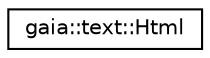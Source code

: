 digraph G
{
  edge [fontname="Helvetica",fontsize="10",labelfontname="Helvetica",labelfontsize="10"];
  node [fontname="Helvetica",fontsize="10",shape=record];
  rankdir=LR;
  Node1 [label="gaia::text::Html",height=0.2,width=0.4,color="black", fillcolor="white", style="filled",URL="$d7/d0e/classgaia_1_1text_1_1_html.html",tooltip="This class processes HTML strings into displayable styled text."];
}
